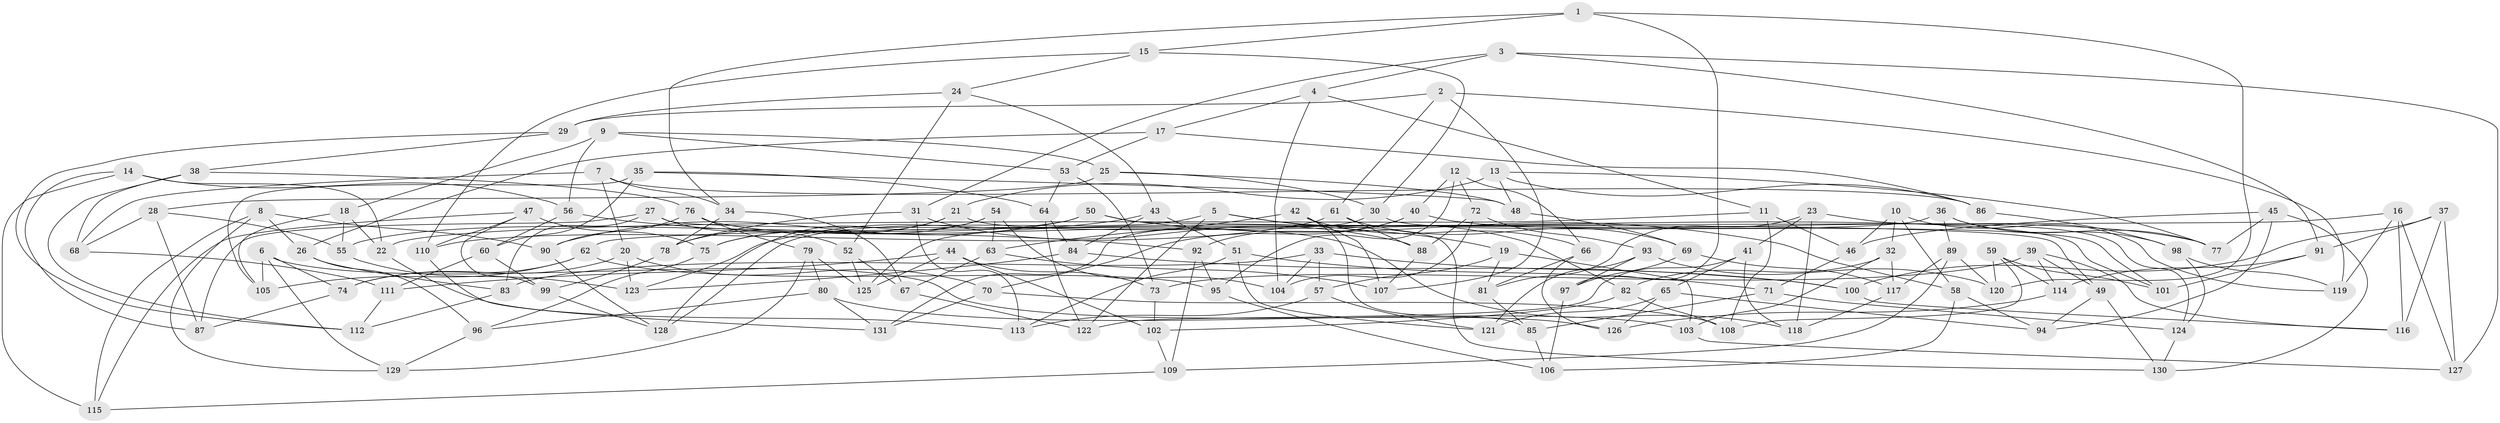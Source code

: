 // coarse degree distribution, {3: 0.08860759493670886, 4: 0.7341772151898734, 11: 0.02531645569620253, 12: 0.02531645569620253, 10: 0.06329113924050633, 8: 0.012658227848101266, 9: 0.02531645569620253, 7: 0.012658227848101266, 6: 0.012658227848101266}
// Generated by graph-tools (version 1.1) at 2025/53/03/04/25 22:53:58]
// undirected, 131 vertices, 262 edges
graph export_dot {
  node [color=gray90,style=filled];
  1;
  2;
  3;
  4;
  5;
  6;
  7;
  8;
  9;
  10;
  11;
  12;
  13;
  14;
  15;
  16;
  17;
  18;
  19;
  20;
  21;
  22;
  23;
  24;
  25;
  26;
  27;
  28;
  29;
  30;
  31;
  32;
  33;
  34;
  35;
  36;
  37;
  38;
  39;
  40;
  41;
  42;
  43;
  44;
  45;
  46;
  47;
  48;
  49;
  50;
  51;
  52;
  53;
  54;
  55;
  56;
  57;
  58;
  59;
  60;
  61;
  62;
  63;
  64;
  65;
  66;
  67;
  68;
  69;
  70;
  71;
  72;
  73;
  74;
  75;
  76;
  77;
  78;
  79;
  80;
  81;
  82;
  83;
  84;
  85;
  86;
  87;
  88;
  89;
  90;
  91;
  92;
  93;
  94;
  95;
  96;
  97;
  98;
  99;
  100;
  101;
  102;
  103;
  104;
  105;
  106;
  107;
  108;
  109;
  110;
  111;
  112;
  113;
  114;
  115;
  116;
  117;
  118;
  119;
  120;
  121;
  122;
  123;
  124;
  125;
  126;
  127;
  128;
  129;
  130;
  131;
  1 -- 97;
  1 -- 15;
  1 -- 120;
  1 -- 34;
  2 -- 61;
  2 -- 29;
  2 -- 107;
  2 -- 119;
  3 -- 127;
  3 -- 91;
  3 -- 4;
  3 -- 31;
  4 -- 17;
  4 -- 11;
  4 -- 104;
  5 -- 82;
  5 -- 19;
  5 -- 128;
  5 -- 122;
  6 -- 126;
  6 -- 105;
  6 -- 129;
  6 -- 74;
  7 -- 86;
  7 -- 20;
  7 -- 34;
  7 -- 68;
  8 -- 115;
  8 -- 90;
  8 -- 129;
  8 -- 26;
  9 -- 25;
  9 -- 18;
  9 -- 56;
  9 -- 53;
  10 -- 119;
  10 -- 46;
  10 -- 32;
  10 -- 58;
  11 -- 46;
  11 -- 22;
  11 -- 108;
  12 -- 95;
  12 -- 40;
  12 -- 66;
  12 -- 72;
  13 -- 48;
  13 -- 77;
  13 -- 86;
  13 -- 21;
  14 -- 115;
  14 -- 56;
  14 -- 87;
  14 -- 22;
  15 -- 24;
  15 -- 110;
  15 -- 30;
  16 -- 62;
  16 -- 119;
  16 -- 127;
  16 -- 116;
  17 -- 26;
  17 -- 86;
  17 -- 53;
  18 -- 55;
  18 -- 22;
  18 -- 105;
  19 -- 103;
  19 -- 81;
  19 -- 57;
  20 -- 123;
  20 -- 74;
  20 -- 70;
  21 -- 78;
  21 -- 75;
  21 -- 101;
  22 -- 113;
  23 -- 124;
  23 -- 118;
  23 -- 41;
  23 -- 81;
  24 -- 43;
  24 -- 29;
  24 -- 52;
  25 -- 28;
  25 -- 30;
  25 -- 48;
  26 -- 83;
  26 -- 96;
  27 -- 52;
  27 -- 49;
  27 -- 87;
  27 -- 83;
  28 -- 68;
  28 -- 55;
  28 -- 87;
  29 -- 112;
  29 -- 38;
  30 -- 101;
  30 -- 131;
  31 -- 113;
  31 -- 88;
  31 -- 78;
  32 -- 82;
  32 -- 103;
  32 -- 117;
  33 -- 57;
  33 -- 100;
  33 -- 104;
  33 -- 83;
  34 -- 78;
  34 -- 67;
  35 -- 48;
  35 -- 105;
  35 -- 64;
  35 -- 60;
  36 -- 89;
  36 -- 77;
  36 -- 98;
  36 -- 125;
  37 -- 100;
  37 -- 127;
  37 -- 91;
  37 -- 116;
  38 -- 76;
  38 -- 112;
  38 -- 68;
  39 -- 73;
  39 -- 116;
  39 -- 114;
  39 -- 49;
  40 -- 77;
  40 -- 70;
  40 -- 92;
  41 -- 118;
  41 -- 65;
  41 -- 122;
  42 -- 66;
  42 -- 107;
  42 -- 85;
  42 -- 63;
  43 -- 51;
  43 -- 84;
  43 -- 123;
  44 -- 111;
  44 -- 125;
  44 -- 102;
  44 -- 73;
  45 -- 77;
  45 -- 94;
  45 -- 130;
  45 -- 46;
  46 -- 71;
  47 -- 110;
  47 -- 75;
  47 -- 115;
  47 -- 99;
  48 -- 69;
  49 -- 94;
  49 -- 130;
  50 -- 90;
  50 -- 55;
  50 -- 58;
  50 -- 130;
  51 -- 71;
  51 -- 121;
  51 -- 113;
  52 -- 67;
  52 -- 125;
  53 -- 64;
  53 -- 73;
  54 -- 63;
  54 -- 104;
  54 -- 128;
  54 -- 75;
  55 -- 123;
  56 -- 60;
  56 -- 92;
  57 -- 121;
  57 -- 113;
  58 -- 106;
  58 -- 94;
  59 -- 120;
  59 -- 114;
  59 -- 101;
  59 -- 108;
  60 -- 111;
  60 -- 99;
  61 -- 88;
  61 -- 69;
  61 -- 110;
  62 -- 105;
  62 -- 95;
  62 -- 74;
  63 -- 107;
  63 -- 67;
  64 -- 84;
  64 -- 122;
  65 -- 126;
  65 -- 121;
  65 -- 94;
  66 -- 81;
  66 -- 126;
  67 -- 122;
  68 -- 111;
  69 -- 117;
  69 -- 97;
  70 -- 131;
  70 -- 108;
  71 -- 124;
  71 -- 85;
  72 -- 104;
  72 -- 93;
  72 -- 88;
  73 -- 102;
  74 -- 87;
  75 -- 96;
  76 -- 90;
  76 -- 79;
  76 -- 118;
  78 -- 99;
  79 -- 125;
  79 -- 129;
  79 -- 80;
  80 -- 103;
  80 -- 131;
  80 -- 96;
  81 -- 85;
  82 -- 102;
  82 -- 108;
  83 -- 112;
  84 -- 123;
  84 -- 100;
  85 -- 106;
  86 -- 98;
  88 -- 107;
  89 -- 109;
  89 -- 117;
  89 -- 120;
  90 -- 128;
  91 -- 101;
  91 -- 114;
  92 -- 109;
  92 -- 95;
  93 -- 97;
  93 -- 121;
  93 -- 120;
  95 -- 106;
  96 -- 129;
  97 -- 106;
  98 -- 124;
  98 -- 119;
  99 -- 128;
  100 -- 116;
  102 -- 109;
  103 -- 127;
  109 -- 115;
  110 -- 131;
  111 -- 112;
  114 -- 126;
  117 -- 118;
  124 -- 130;
}
